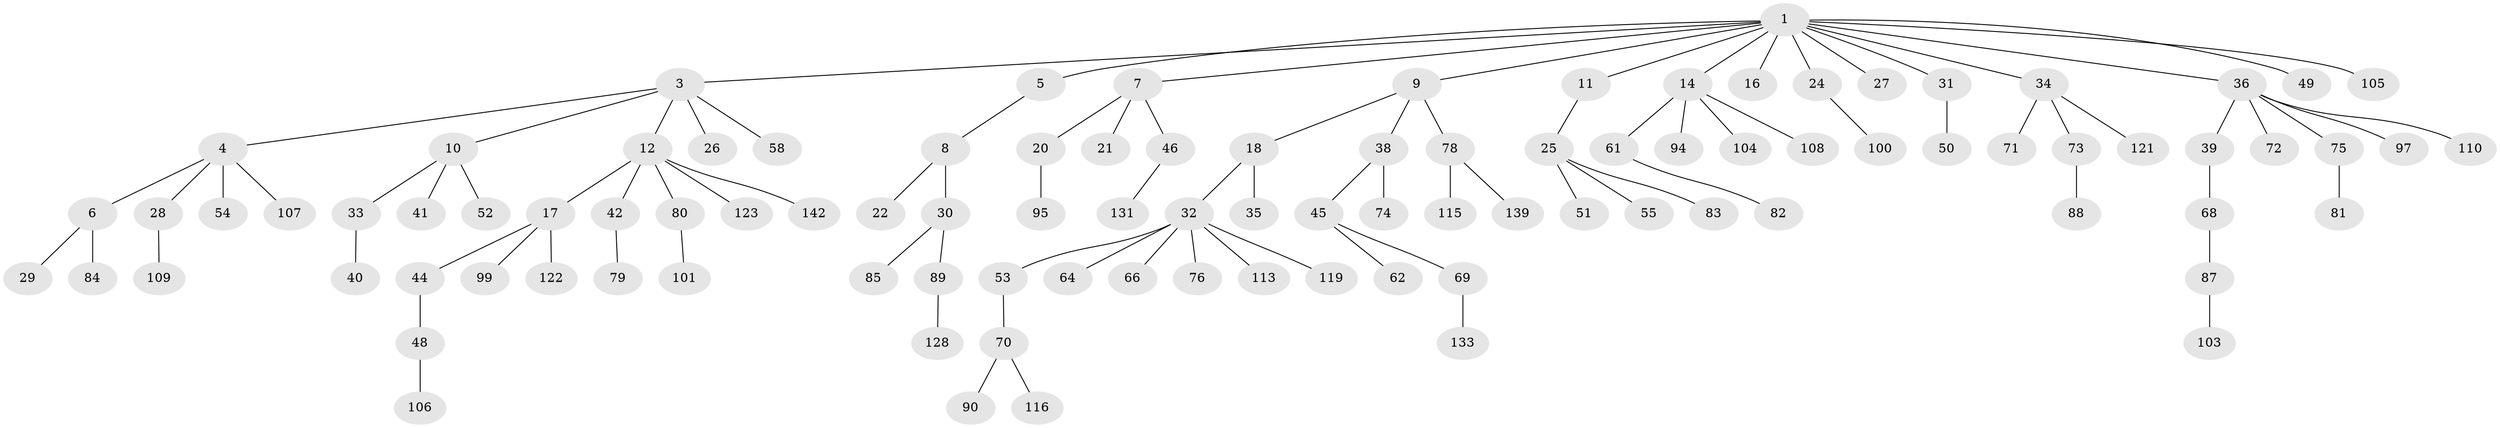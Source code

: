 // original degree distribution, {6: 0.04225352112676056, 10: 0.007042253521126761, 2: 0.23943661971830985, 3: 0.11267605633802817, 4: 0.06338028169014084, 5: 0.014084507042253521, 1: 0.5211267605633803}
// Generated by graph-tools (version 1.1) at 2025/19/03/04/25 18:19:12]
// undirected, 99 vertices, 98 edges
graph export_dot {
graph [start="1"]
  node [color=gray90,style=filled];
  1 [super="+2"];
  3;
  4 [super="+19"];
  5;
  6 [super="+23"];
  7;
  8;
  9 [super="+91"];
  10 [super="+43+13+132"];
  11;
  12 [super="+15+77"];
  14;
  16 [super="+118+37"];
  17;
  18;
  20 [super="+86+117"];
  21;
  22 [super="+141"];
  24;
  25;
  26;
  27;
  28;
  29 [super="+57"];
  30 [super="+56"];
  31;
  32 [super="+59"];
  33;
  34 [super="+92"];
  35;
  36 [super="+47"];
  38 [super="+60"];
  39;
  40;
  41;
  42 [super="+124+96"];
  44;
  45;
  46;
  48;
  49 [super="+130"];
  50 [super="+127"];
  51 [super="+63+98+135"];
  52;
  53;
  54;
  55 [super="+65"];
  58;
  61;
  62 [super="+67"];
  64;
  66;
  68;
  69;
  70;
  71;
  72;
  73;
  74;
  75 [super="+126"];
  76;
  78;
  79;
  80;
  81;
  82;
  83 [super="+134+138"];
  84;
  85 [super="+102+111"];
  87;
  88 [super="+114+137"];
  89;
  90;
  94;
  95;
  97;
  99;
  100;
  101;
  103;
  104;
  105;
  106;
  107;
  108;
  109;
  110 [super="+136"];
  113;
  115;
  116;
  119;
  121;
  122;
  123;
  128;
  131;
  133;
  139;
  142;
  1 -- 9;
  1 -- 14;
  1 -- 16;
  1 -- 31;
  1 -- 105;
  1 -- 34;
  1 -- 3;
  1 -- 36;
  1 -- 5;
  1 -- 7;
  1 -- 11;
  1 -- 49;
  1 -- 24;
  1 -- 27;
  3 -- 4;
  3 -- 10;
  3 -- 12;
  3 -- 26;
  3 -- 58;
  4 -- 6;
  4 -- 28;
  4 -- 54;
  4 -- 107;
  5 -- 8;
  6 -- 29;
  6 -- 84;
  7 -- 20;
  7 -- 21;
  7 -- 46;
  8 -- 22;
  8 -- 30;
  9 -- 18;
  9 -- 38;
  9 -- 78;
  10 -- 33;
  10 -- 41;
  10 -- 52;
  11 -- 25;
  12 -- 142;
  12 -- 80;
  12 -- 17;
  12 -- 42;
  12 -- 123;
  14 -- 61;
  14 -- 94;
  14 -- 104;
  14 -- 108;
  17 -- 44;
  17 -- 99;
  17 -- 122;
  18 -- 32;
  18 -- 35;
  20 -- 95;
  24 -- 100;
  25 -- 51;
  25 -- 55;
  25 -- 83;
  28 -- 109;
  30 -- 89;
  30 -- 85;
  31 -- 50;
  32 -- 53;
  32 -- 64;
  32 -- 66;
  32 -- 76;
  32 -- 113;
  32 -- 119;
  33 -- 40;
  34 -- 71;
  34 -- 73;
  34 -- 121;
  36 -- 39;
  36 -- 72;
  36 -- 75;
  36 -- 110;
  36 -- 97;
  38 -- 45;
  38 -- 74;
  39 -- 68;
  42 -- 79;
  44 -- 48;
  45 -- 62;
  45 -- 69;
  46 -- 131;
  48 -- 106;
  53 -- 70;
  61 -- 82;
  68 -- 87;
  69 -- 133;
  70 -- 90;
  70 -- 116;
  73 -- 88;
  75 -- 81;
  78 -- 115;
  78 -- 139;
  80 -- 101;
  87 -- 103;
  89 -- 128;
}
